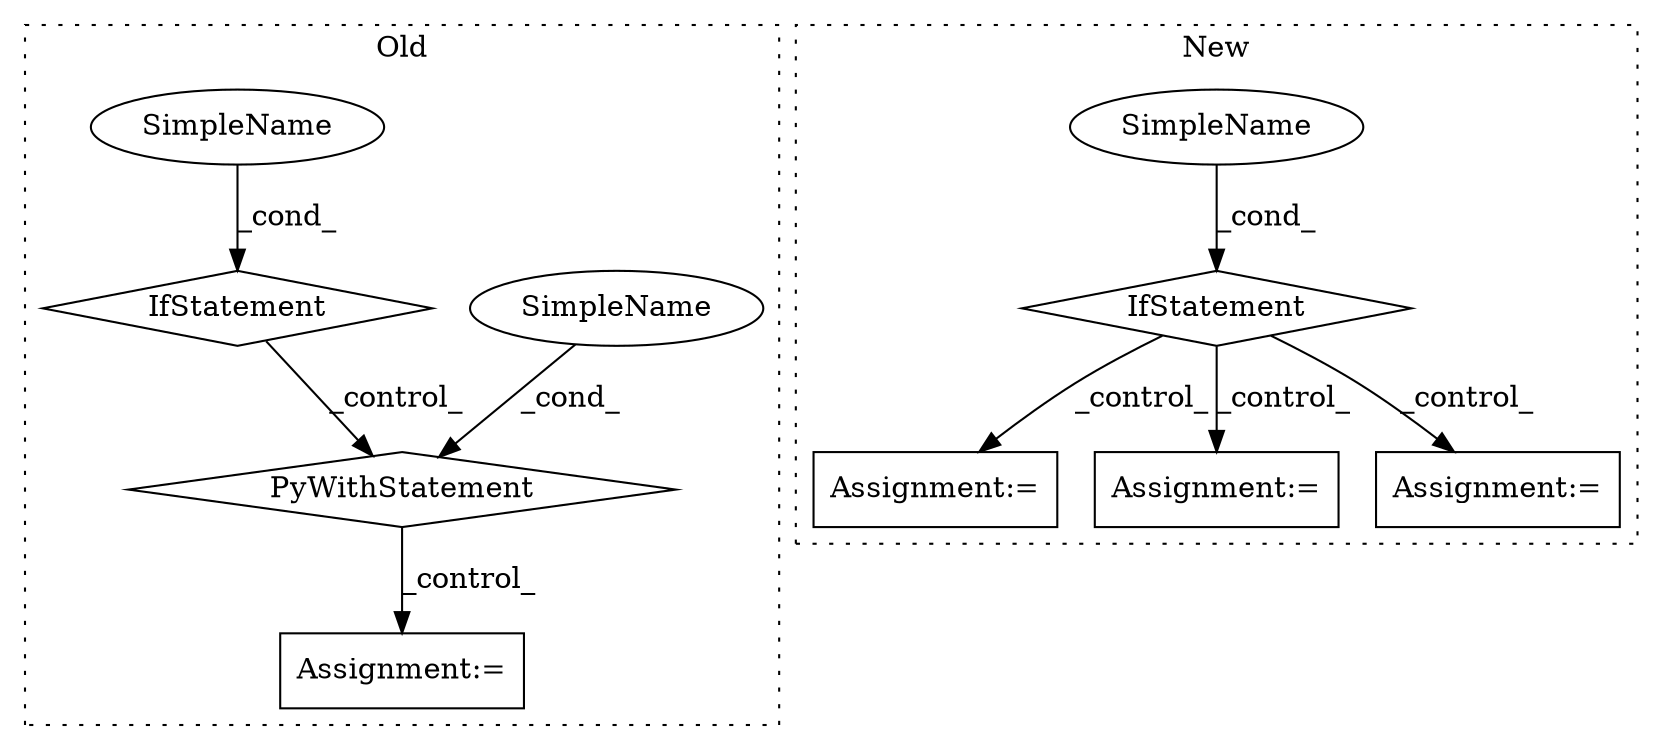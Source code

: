 digraph G {
subgraph cluster0 {
1 [label="PyWithStatement" a="104" s="19966,19997" l="10,2" shape="diamond"];
3 [label="Assignment:=" a="7" s="20023" l="14" shape="box"];
4 [label="SimpleName" a="42" s="" l="" shape="ellipse"];
9 [label="IfStatement" a="25" s="19874,19891" l="4,2" shape="diamond"];
10 [label="SimpleName" a="42" s="19878" l="13" shape="ellipse"];
label = "Old";
style="dotted";
}
subgraph cluster1 {
2 [label="IfStatement" a="25" s="19207,19273" l="4,2" shape="diamond"];
5 [label="Assignment:=" a="7" s="20333" l="1" shape="box"];
6 [label="SimpleName" a="42" s="" l="" shape="ellipse"];
7 [label="Assignment:=" a="7" s="20053" l="1" shape="box"];
8 [label="Assignment:=" a="7" s="20131" l="1" shape="box"];
label = "New";
style="dotted";
}
1 -> 3 [label="_control_"];
2 -> 8 [label="_control_"];
2 -> 7 [label="_control_"];
2 -> 5 [label="_control_"];
4 -> 1 [label="_cond_"];
6 -> 2 [label="_cond_"];
9 -> 1 [label="_control_"];
10 -> 9 [label="_cond_"];
}